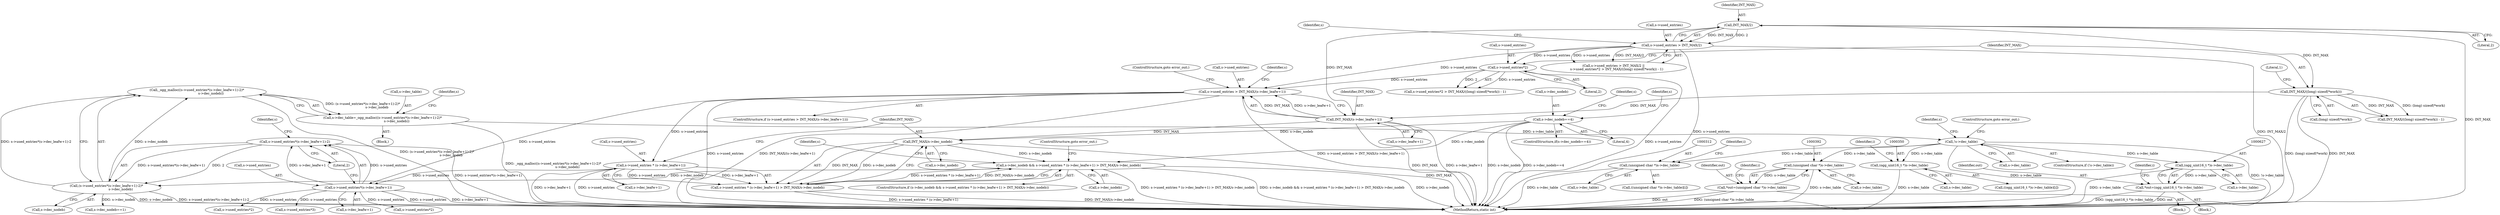digraph "0_Android_eeb4e45d5683f88488c083ecf142dc89bc3f0b47@API" {
"1000259" [label="(Call,_ogg_malloc((s->used_entries*(s->dec_leafw+1)-2)*\n                           s->dec_nodeb))"];
"1000260" [label="(Call,(s->used_entries*(s->dec_leafw+1)-2)*\n                           s->dec_nodeb)"];
"1000261" [label="(Call,s->used_entries*(s->dec_leafw+1)-2)"];
"1000262" [label="(Call,s->used_entries*(s->dec_leafw+1))"];
"1000222" [label="(Call,s->used_entries > INT_MAX/(s->dec_leafw+1))"];
"1000167" [label="(Call,s->used_entries > INT_MAX/2)"];
"1000171" [label="(Call,INT_MAX/2)"];
"1000175" [label="(Call,s->used_entries*2)"];
"1000226" [label="(Call,INT_MAX/(s->dec_leafw+1))"];
"1000181" [label="(Call,INT_MAX/((long) sizeof(*work)))"];
"1000240" [label="(Call,s->used_entries * (s->dec_leafw+1))"];
"1000235" [label="(Call,s->dec_nodeb && s->used_entries * (s->dec_leafw+1) > INT_MAX/s->dec_nodeb)"];
"1000249" [label="(Call,INT_MAX/s->dec_nodeb)"];
"1000119" [label="(Call,s->dec_nodeb==4)"];
"1000239" [label="(Call,s->used_entries * (s->dec_leafw+1) > INT_MAX/s->dec_nodeb)"];
"1000255" [label="(Call,s->dec_table=_ogg_malloc((s->used_entries*(s->dec_leafw+1)-2)*\n                           s->dec_nodeb))"];
"1000276" [label="(Call,!s->dec_table)"];
"1000311" [label="(Call,(unsigned char *)s->dec_table)"];
"1000349" [label="(Call,(ogg_uint16_t *)s->dec_table)"];
"1000391" [label="(Call,(unsigned char *)s->dec_table)"];
"1000389" [label="(Call,*out=(unsigned char *)s->dec_table)"];
"1000626" [label="(Call,(ogg_uint16_t *)s->dec_table)"];
"1000624" [label="(Call,*out=(ogg_uint16_t *)s->dec_table)"];
"1000182" [label="(Identifier,INT_MAX)"];
"1000349" [label="(Call,(ogg_uint16_t *)s->dec_table)"];
"1000311" [label="(Call,(unsigned char *)s->dec_table)"];
"1000257" [label="(Identifier,s)"];
"1000273" [label="(Identifier,s)"];
"1000301" [label="(Call,s->used_entries*2)"];
"1000277" [label="(Call,s->dec_table)"];
"1000271" [label="(Literal,2)"];
"1000118" [label="(ControlStructure,if(s->dec_nodeb==4))"];
"1000390" [label="(Identifier,out)"];
"1000240" [label="(Call,s->used_entries * (s->dec_leafw+1))"];
"1000228" [label="(Call,s->dec_leafw+1)"];
"1000275" [label="(ControlStructure,if (!s->dec_table))"];
"1000233" [label="(ControlStructure,goto error_out;)"];
"1000241" [label="(Call,s->used_entries)"];
"1000179" [label="(Literal,2)"];
"1000176" [label="(Call,s->used_entries)"];
"1000313" [label="(Call,s->dec_table)"];
"1000234" [label="(ControlStructure,if (s->dec_nodeb && s->used_entries * (s->dec_leafw+1) > INT_MAX/s->dec_nodeb))"];
"1000236" [label="(Call,s->dec_nodeb)"];
"1000123" [label="(Literal,4)"];
"1000227" [label="(Identifier,INT_MAX)"];
"1000177" [label="(Identifier,s)"];
"1000256" [label="(Call,s->dec_table)"];
"1000167" [label="(Call,s->used_entries > INT_MAX/2)"];
"1000398" [label="(Identifier,i)"];
"1000171" [label="(Call,INT_MAX/2)"];
"1000251" [label="(Call,s->dec_nodeb)"];
"1000120" [label="(Call,s->dec_nodeb)"];
"1000626" [label="(Call,(ogg_uint16_t *)s->dec_table)"];
"1000119" [label="(Call,s->dec_nodeb==4)"];
"1000169" [label="(Identifier,s)"];
"1000375" [label="(Call,s->used_entries*3)"];
"1000168" [label="(Call,s->used_entries)"];
"1000244" [label="(Call,s->dec_leafw+1)"];
"1000272" [label="(Call,s->dec_nodeb)"];
"1000263" [label="(Call,s->used_entries)"];
"1000226" [label="(Call,INT_MAX/(s->dec_leafw+1))"];
"1000260" [label="(Call,(s->used_entries*(s->dec_leafw+1)-2)*\n                           s->dec_nodeb)"];
"1000310" [label="(Call,((unsigned char *)s->dec_table)[i])"];
"1000624" [label="(Call,*out=(ogg_uint16_t *)s->dec_table)"];
"1000351" [label="(Call,s->dec_table)"];
"1000348" [label="(Call,((ogg_uint16_t *)s->dec_table)[i])"];
"1000387" [label="(Block,)"];
"1000175" [label="(Call,s->used_entries*2)"];
"1000250" [label="(Identifier,INT_MAX)"];
"1000622" [label="(Block,)"];
"1000222" [label="(Call,s->used_entries > INT_MAX/(s->dec_leafw+1))"];
"1000249" [label="(Call,INT_MAX/s->dec_nodeb)"];
"1000110" [label="(Block,)"];
"1000354" [label="(Identifier,i)"];
"1000393" [label="(Call,s->dec_table)"];
"1000183" [label="(Call,(long) sizeof(*work))"];
"1000127" [label="(Identifier,s)"];
"1000280" [label="(ControlStructure,goto error_out;)"];
"1000174" [label="(Call,s->used_entries*2 > INT_MAX/((long) sizeof(*work)) - 1)"];
"1000276" [label="(Call,!s->dec_table)"];
"1000259" [label="(Call,_ogg_malloc((s->used_entries*(s->dec_leafw+1)-2)*\n                           s->dec_nodeb))"];
"1000262" [label="(Call,s->used_entries*(s->dec_leafw+1))"];
"1000389" [label="(Call,*out=(unsigned char *)s->dec_table)"];
"1000865" [label="(MethodReturn,static int)"];
"1000254" [label="(ControlStructure,goto error_out;)"];
"1000278" [label="(Identifier,s)"];
"1000166" [label="(Call,s->used_entries > INT_MAX/2 ||\n      s->used_entries*2 > INT_MAX/((long) sizeof(*work)) - 1)"];
"1000188" [label="(Literal,1)"];
"1000382" [label="(Call,s->dec_nodeb==1)"];
"1000316" [label="(Identifier,i)"];
"1000633" [label="(Identifier,i)"];
"1000221" [label="(ControlStructure,if (s->used_entries > INT_MAX/(s->dec_leafw+1)))"];
"1000223" [label="(Call,s->used_entries)"];
"1000180" [label="(Call,INT_MAX/((long) sizeof(*work)) - 1)"];
"1000284" [label="(Identifier,s)"];
"1000628" [label="(Call,s->dec_table)"];
"1000391" [label="(Call,(unsigned char *)s->dec_table)"];
"1000237" [label="(Identifier,s)"];
"1000266" [label="(Call,s->dec_leafw+1)"];
"1000255" [label="(Call,s->dec_table=_ogg_malloc((s->used_entries*(s->dec_leafw+1)-2)*\n                           s->dec_nodeb))"];
"1000235" [label="(Call,s->dec_nodeb && s->used_entries * (s->dec_leafw+1) > INT_MAX/s->dec_nodeb)"];
"1000625" [label="(Identifier,out)"];
"1000261" [label="(Call,s->used_entries*(s->dec_leafw+1)-2)"];
"1000173" [label="(Literal,2)"];
"1000339" [label="(Call,s->used_entries*2)"];
"1000172" [label="(Identifier,INT_MAX)"];
"1000239" [label="(Call,s->used_entries * (s->dec_leafw+1) > INT_MAX/s->dec_nodeb)"];
"1000181" [label="(Call,INT_MAX/((long) sizeof(*work)))"];
"1000259" -> "1000255"  [label="AST: "];
"1000259" -> "1000260"  [label="CFG: "];
"1000260" -> "1000259"  [label="AST: "];
"1000255" -> "1000259"  [label="CFG: "];
"1000259" -> "1000865"  [label="DDG: (s->used_entries*(s->dec_leafw+1)-2)*\n                           s->dec_nodeb"];
"1000259" -> "1000255"  [label="DDG: (s->used_entries*(s->dec_leafw+1)-2)*\n                           s->dec_nodeb"];
"1000260" -> "1000259"  [label="DDG: s->used_entries*(s->dec_leafw+1)-2"];
"1000260" -> "1000259"  [label="DDG: s->dec_nodeb"];
"1000260" -> "1000272"  [label="CFG: "];
"1000261" -> "1000260"  [label="AST: "];
"1000272" -> "1000260"  [label="AST: "];
"1000260" -> "1000865"  [label="DDG: s->used_entries*(s->dec_leafw+1)-2"];
"1000260" -> "1000865"  [label="DDG: s->dec_nodeb"];
"1000261" -> "1000260"  [label="DDG: s->used_entries*(s->dec_leafw+1)"];
"1000261" -> "1000260"  [label="DDG: 2"];
"1000235" -> "1000260"  [label="DDG: s->dec_nodeb"];
"1000260" -> "1000382"  [label="DDG: s->dec_nodeb"];
"1000261" -> "1000271"  [label="CFG: "];
"1000262" -> "1000261"  [label="AST: "];
"1000271" -> "1000261"  [label="AST: "];
"1000273" -> "1000261"  [label="CFG: "];
"1000261" -> "1000865"  [label="DDG: s->used_entries*(s->dec_leafw+1)"];
"1000262" -> "1000261"  [label="DDG: s->used_entries"];
"1000262" -> "1000261"  [label="DDG: s->dec_leafw+1"];
"1000262" -> "1000266"  [label="CFG: "];
"1000263" -> "1000262"  [label="AST: "];
"1000266" -> "1000262"  [label="AST: "];
"1000271" -> "1000262"  [label="CFG: "];
"1000262" -> "1000865"  [label="DDG: s->used_entries"];
"1000262" -> "1000865"  [label="DDG: s->dec_leafw+1"];
"1000222" -> "1000262"  [label="DDG: s->used_entries"];
"1000240" -> "1000262"  [label="DDG: s->used_entries"];
"1000262" -> "1000301"  [label="DDG: s->used_entries"];
"1000262" -> "1000339"  [label="DDG: s->used_entries"];
"1000262" -> "1000375"  [label="DDG: s->used_entries"];
"1000222" -> "1000221"  [label="AST: "];
"1000222" -> "1000226"  [label="CFG: "];
"1000223" -> "1000222"  [label="AST: "];
"1000226" -> "1000222"  [label="AST: "];
"1000233" -> "1000222"  [label="CFG: "];
"1000237" -> "1000222"  [label="CFG: "];
"1000222" -> "1000865"  [label="DDG: s->used_entries"];
"1000222" -> "1000865"  [label="DDG: INT_MAX/(s->dec_leafw+1)"];
"1000222" -> "1000865"  [label="DDG: s->used_entries > INT_MAX/(s->dec_leafw+1)"];
"1000167" -> "1000222"  [label="DDG: s->used_entries"];
"1000175" -> "1000222"  [label="DDG: s->used_entries"];
"1000226" -> "1000222"  [label="DDG: INT_MAX"];
"1000226" -> "1000222"  [label="DDG: s->dec_leafw+1"];
"1000222" -> "1000240"  [label="DDG: s->used_entries"];
"1000167" -> "1000166"  [label="AST: "];
"1000167" -> "1000171"  [label="CFG: "];
"1000168" -> "1000167"  [label="AST: "];
"1000171" -> "1000167"  [label="AST: "];
"1000177" -> "1000167"  [label="CFG: "];
"1000166" -> "1000167"  [label="CFG: "];
"1000167" -> "1000865"  [label="DDG: s->used_entries"];
"1000167" -> "1000865"  [label="DDG: INT_MAX/2"];
"1000167" -> "1000166"  [label="DDG: s->used_entries"];
"1000167" -> "1000166"  [label="DDG: INT_MAX/2"];
"1000171" -> "1000167"  [label="DDG: INT_MAX"];
"1000171" -> "1000167"  [label="DDG: 2"];
"1000167" -> "1000175"  [label="DDG: s->used_entries"];
"1000171" -> "1000173"  [label="CFG: "];
"1000172" -> "1000171"  [label="AST: "];
"1000173" -> "1000171"  [label="AST: "];
"1000171" -> "1000865"  [label="DDG: INT_MAX"];
"1000171" -> "1000181"  [label="DDG: INT_MAX"];
"1000171" -> "1000226"  [label="DDG: INT_MAX"];
"1000175" -> "1000174"  [label="AST: "];
"1000175" -> "1000179"  [label="CFG: "];
"1000176" -> "1000175"  [label="AST: "];
"1000179" -> "1000175"  [label="AST: "];
"1000182" -> "1000175"  [label="CFG: "];
"1000175" -> "1000865"  [label="DDG: s->used_entries"];
"1000175" -> "1000174"  [label="DDG: s->used_entries"];
"1000175" -> "1000174"  [label="DDG: 2"];
"1000226" -> "1000228"  [label="CFG: "];
"1000227" -> "1000226"  [label="AST: "];
"1000228" -> "1000226"  [label="AST: "];
"1000226" -> "1000865"  [label="DDG: INT_MAX"];
"1000226" -> "1000865"  [label="DDG: s->dec_leafw+1"];
"1000181" -> "1000226"  [label="DDG: INT_MAX"];
"1000226" -> "1000249"  [label="DDG: INT_MAX"];
"1000181" -> "1000180"  [label="AST: "];
"1000181" -> "1000183"  [label="CFG: "];
"1000182" -> "1000181"  [label="AST: "];
"1000183" -> "1000181"  [label="AST: "];
"1000188" -> "1000181"  [label="CFG: "];
"1000181" -> "1000865"  [label="DDG: INT_MAX"];
"1000181" -> "1000865"  [label="DDG: (long) sizeof(*work)"];
"1000181" -> "1000180"  [label="DDG: INT_MAX"];
"1000181" -> "1000180"  [label="DDG: (long) sizeof(*work)"];
"1000240" -> "1000239"  [label="AST: "];
"1000240" -> "1000244"  [label="CFG: "];
"1000241" -> "1000240"  [label="AST: "];
"1000244" -> "1000240"  [label="AST: "];
"1000250" -> "1000240"  [label="CFG: "];
"1000240" -> "1000865"  [label="DDG: s->dec_leafw+1"];
"1000240" -> "1000865"  [label="DDG: s->used_entries"];
"1000240" -> "1000239"  [label="DDG: s->used_entries"];
"1000240" -> "1000239"  [label="DDG: s->dec_leafw+1"];
"1000235" -> "1000234"  [label="AST: "];
"1000235" -> "1000236"  [label="CFG: "];
"1000235" -> "1000239"  [label="CFG: "];
"1000236" -> "1000235"  [label="AST: "];
"1000239" -> "1000235"  [label="AST: "];
"1000254" -> "1000235"  [label="CFG: "];
"1000257" -> "1000235"  [label="CFG: "];
"1000235" -> "1000865"  [label="DDG: s->dec_nodeb"];
"1000235" -> "1000865"  [label="DDG: s->used_entries * (s->dec_leafw+1) > INT_MAX/s->dec_nodeb"];
"1000235" -> "1000865"  [label="DDG: s->dec_nodeb && s->used_entries * (s->dec_leafw+1) > INT_MAX/s->dec_nodeb"];
"1000249" -> "1000235"  [label="DDG: s->dec_nodeb"];
"1000119" -> "1000235"  [label="DDG: s->dec_nodeb"];
"1000239" -> "1000235"  [label="DDG: s->used_entries * (s->dec_leafw+1)"];
"1000239" -> "1000235"  [label="DDG: INT_MAX/s->dec_nodeb"];
"1000249" -> "1000239"  [label="AST: "];
"1000249" -> "1000251"  [label="CFG: "];
"1000250" -> "1000249"  [label="AST: "];
"1000251" -> "1000249"  [label="AST: "];
"1000239" -> "1000249"  [label="CFG: "];
"1000249" -> "1000865"  [label="DDG: INT_MAX"];
"1000249" -> "1000239"  [label="DDG: INT_MAX"];
"1000249" -> "1000239"  [label="DDG: s->dec_nodeb"];
"1000119" -> "1000249"  [label="DDG: s->dec_nodeb"];
"1000119" -> "1000118"  [label="AST: "];
"1000119" -> "1000123"  [label="CFG: "];
"1000120" -> "1000119"  [label="AST: "];
"1000123" -> "1000119"  [label="AST: "];
"1000127" -> "1000119"  [label="CFG: "];
"1000169" -> "1000119"  [label="CFG: "];
"1000119" -> "1000865"  [label="DDG: s->dec_nodeb"];
"1000119" -> "1000865"  [label="DDG: s->dec_nodeb==4"];
"1000239" -> "1000865"  [label="DDG: s->used_entries * (s->dec_leafw+1)"];
"1000239" -> "1000865"  [label="DDG: INT_MAX/s->dec_nodeb"];
"1000255" -> "1000110"  [label="AST: "];
"1000256" -> "1000255"  [label="AST: "];
"1000278" -> "1000255"  [label="CFG: "];
"1000255" -> "1000865"  [label="DDG: _ogg_malloc((s->used_entries*(s->dec_leafw+1)-2)*\n                           s->dec_nodeb)"];
"1000255" -> "1000276"  [label="DDG: s->dec_table"];
"1000276" -> "1000275"  [label="AST: "];
"1000276" -> "1000277"  [label="CFG: "];
"1000277" -> "1000276"  [label="AST: "];
"1000280" -> "1000276"  [label="CFG: "];
"1000284" -> "1000276"  [label="CFG: "];
"1000276" -> "1000865"  [label="DDG: !s->dec_table"];
"1000276" -> "1000865"  [label="DDG: s->dec_table"];
"1000276" -> "1000311"  [label="DDG: s->dec_table"];
"1000276" -> "1000349"  [label="DDG: s->dec_table"];
"1000276" -> "1000391"  [label="DDG: s->dec_table"];
"1000276" -> "1000626"  [label="DDG: s->dec_table"];
"1000311" -> "1000310"  [label="AST: "];
"1000311" -> "1000313"  [label="CFG: "];
"1000312" -> "1000311"  [label="AST: "];
"1000313" -> "1000311"  [label="AST: "];
"1000316" -> "1000311"  [label="CFG: "];
"1000311" -> "1000865"  [label="DDG: s->dec_table"];
"1000349" -> "1000348"  [label="AST: "];
"1000349" -> "1000351"  [label="CFG: "];
"1000350" -> "1000349"  [label="AST: "];
"1000351" -> "1000349"  [label="AST: "];
"1000354" -> "1000349"  [label="CFG: "];
"1000349" -> "1000865"  [label="DDG: s->dec_table"];
"1000391" -> "1000389"  [label="AST: "];
"1000391" -> "1000393"  [label="CFG: "];
"1000392" -> "1000391"  [label="AST: "];
"1000393" -> "1000391"  [label="AST: "];
"1000389" -> "1000391"  [label="CFG: "];
"1000391" -> "1000865"  [label="DDG: s->dec_table"];
"1000391" -> "1000389"  [label="DDG: s->dec_table"];
"1000389" -> "1000387"  [label="AST: "];
"1000390" -> "1000389"  [label="AST: "];
"1000398" -> "1000389"  [label="CFG: "];
"1000389" -> "1000865"  [label="DDG: out"];
"1000389" -> "1000865"  [label="DDG: (unsigned char *)s->dec_table"];
"1000626" -> "1000624"  [label="AST: "];
"1000626" -> "1000628"  [label="CFG: "];
"1000627" -> "1000626"  [label="AST: "];
"1000628" -> "1000626"  [label="AST: "];
"1000624" -> "1000626"  [label="CFG: "];
"1000626" -> "1000865"  [label="DDG: s->dec_table"];
"1000626" -> "1000624"  [label="DDG: s->dec_table"];
"1000624" -> "1000622"  [label="AST: "];
"1000625" -> "1000624"  [label="AST: "];
"1000633" -> "1000624"  [label="CFG: "];
"1000624" -> "1000865"  [label="DDG: (ogg_uint16_t *)s->dec_table"];
"1000624" -> "1000865"  [label="DDG: out"];
}
